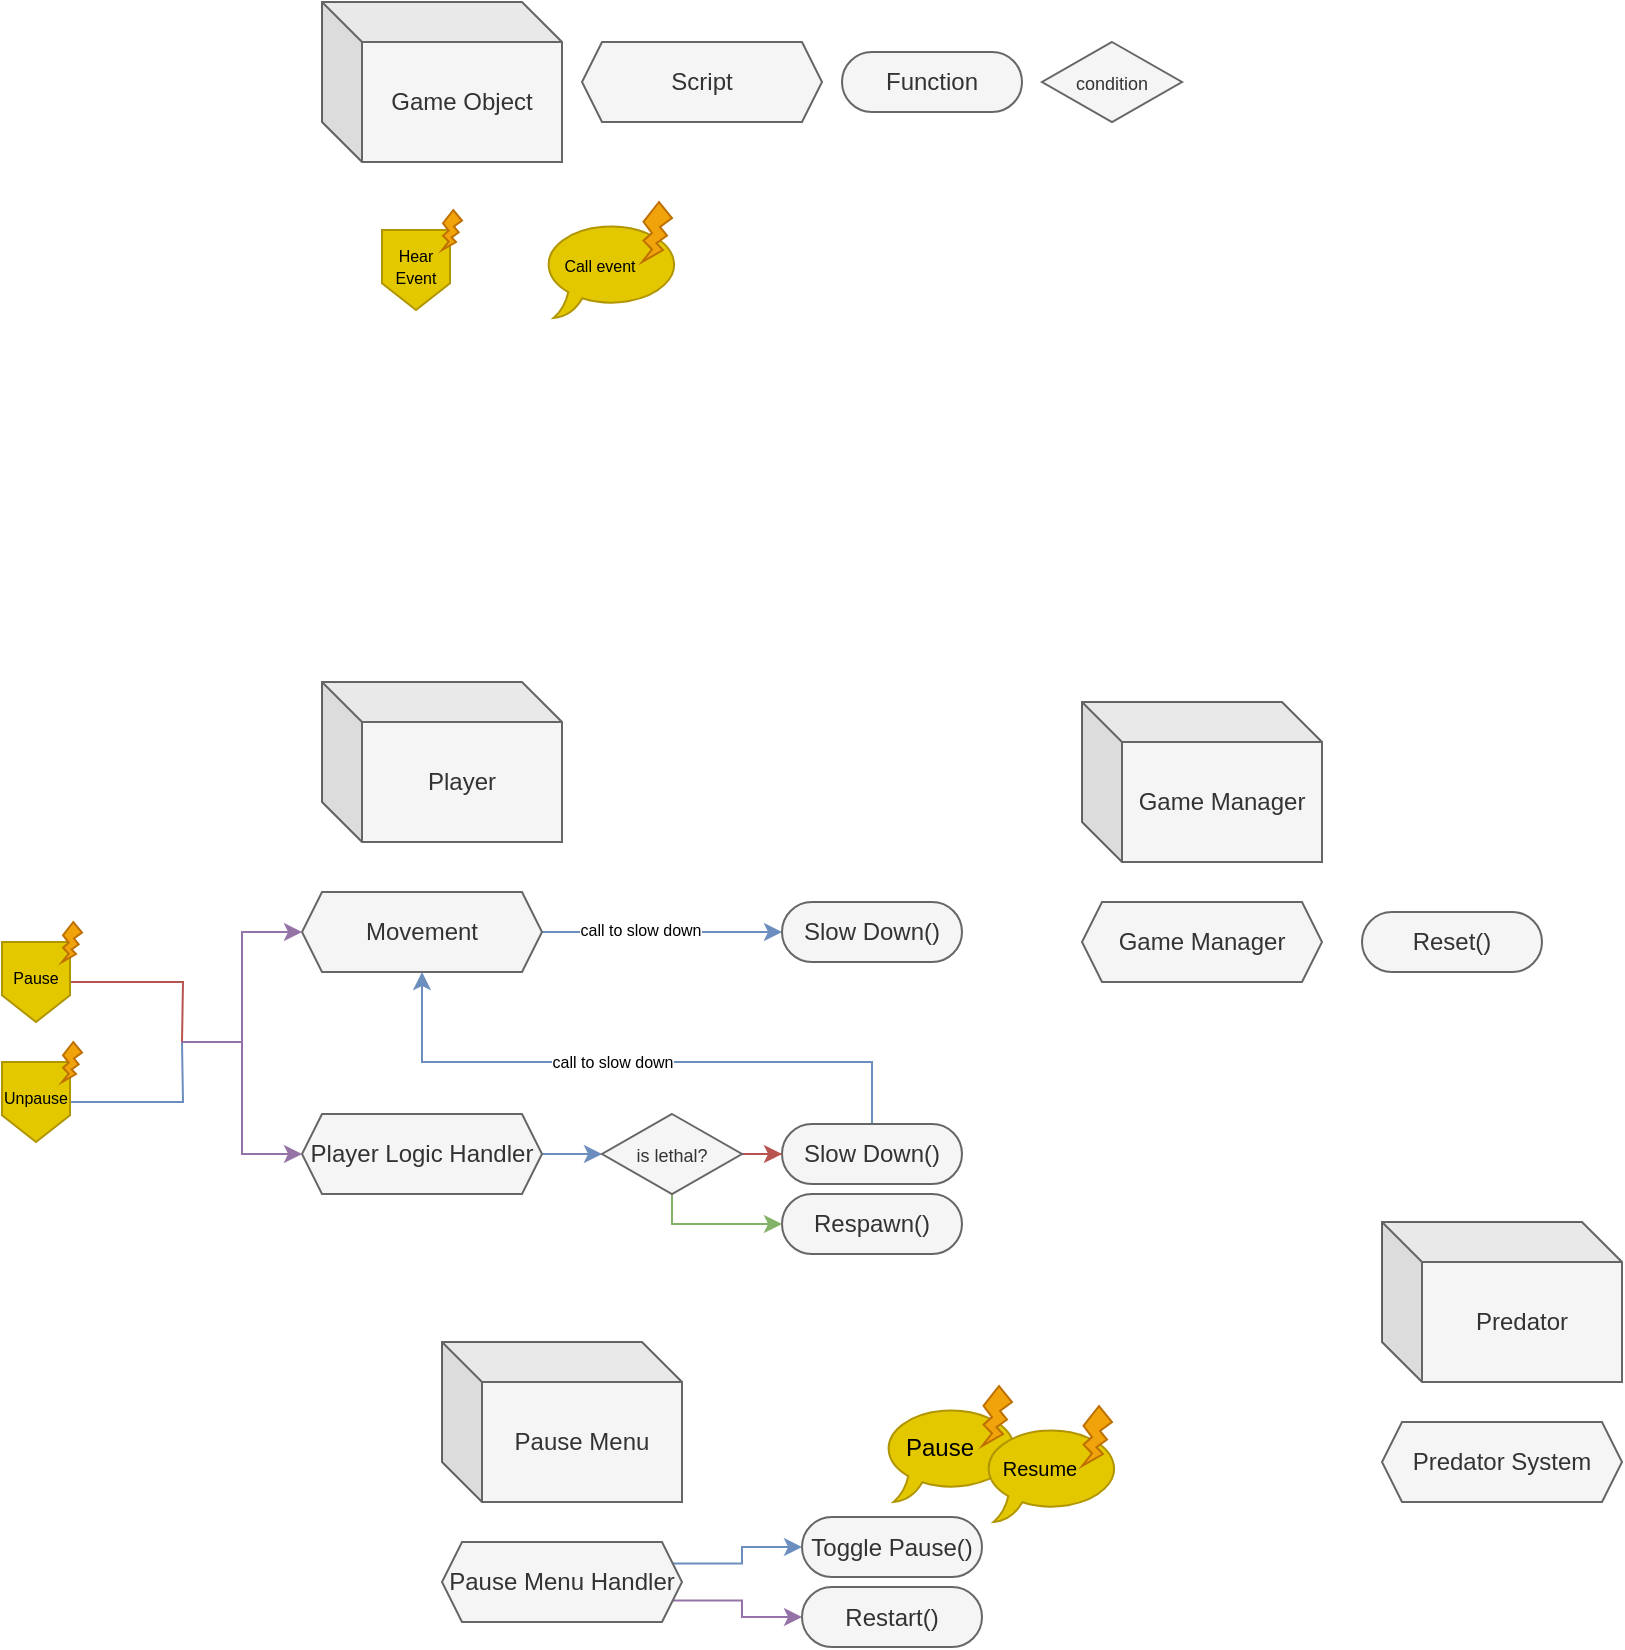 <mxfile version="23.1.5" type="device">
  <diagram name="Page-1" id="VFL24LqBvpKJ4Wmexm2Y">
    <mxGraphModel dx="333" dy="194" grid="1" gridSize="10" guides="1" tooltips="1" connect="1" arrows="1" fold="1" page="1" pageScale="1" pageWidth="850" pageHeight="1100" math="0" shadow="0">
      <root>
        <mxCell id="0" />
        <mxCell id="1" parent="0" />
        <mxCell id="I80EE8Toia6QcI7aTByl-48" style="edgeStyle=orthogonalEdgeStyle;rounded=0;orthogonalLoop=1;jettySize=auto;html=1;entryX=0;entryY=0.5;entryDx=0;entryDy=0;fillColor=#dae8fc;strokeColor=#6c8ebf;" edge="1" parent="1" source="I80EE8Toia6QcI7aTByl-2" target="I80EE8Toia6QcI7aTByl-14">
          <mxGeometry relative="1" as="geometry" />
        </mxCell>
        <mxCell id="I80EE8Toia6QcI7aTByl-57" value="&lt;font style=&quot;font-size: 8px;&quot;&gt;call to slow down&lt;/font&gt;" style="edgeLabel;html=1;align=center;verticalAlign=middle;resizable=0;points=[];" vertex="1" connectable="0" parent="I80EE8Toia6QcI7aTByl-48">
          <mxGeometry x="-0.19" y="2" relative="1" as="geometry">
            <mxPoint as="offset" />
          </mxGeometry>
        </mxCell>
        <mxCell id="I80EE8Toia6QcI7aTByl-2" value="Movement" style="shape=hexagon;perimeter=hexagonPerimeter2;whiteSpace=wrap;html=1;fixedSize=1;fillColor=#f5f5f5;fontColor=#333333;strokeColor=#666666;size=10;" vertex="1" parent="1">
          <mxGeometry x="160" y="535" width="120" height="40" as="geometry" />
        </mxCell>
        <mxCell id="I80EE8Toia6QcI7aTByl-93" style="edgeStyle=orthogonalEdgeStyle;rounded=0;orthogonalLoop=1;jettySize=auto;html=1;entryX=0;entryY=0.5;entryDx=0;entryDy=0;fillColor=#dae8fc;strokeColor=#6c8ebf;" edge="1" parent="1" source="I80EE8Toia6QcI7aTByl-6" target="I80EE8Toia6QcI7aTByl-92">
          <mxGeometry relative="1" as="geometry" />
        </mxCell>
        <mxCell id="I80EE8Toia6QcI7aTByl-219" style="edgeStyle=orthogonalEdgeStyle;rounded=0;orthogonalLoop=1;jettySize=auto;html=1;fontFamily=Helvetica;fontSize=12;fontColor=#333333;startArrow=classic;startFill=1;endArrow=none;endFill=0;fillColor=#e1d5e7;strokeColor=#9673a6;" edge="1" parent="1" source="I80EE8Toia6QcI7aTByl-6">
          <mxGeometry relative="1" as="geometry">
            <mxPoint x="100" y="610" as="targetPoint" />
            <Array as="points">
              <mxPoint x="130" y="666" />
              <mxPoint x="130" y="610" />
            </Array>
          </mxGeometry>
        </mxCell>
        <mxCell id="I80EE8Toia6QcI7aTByl-6" value="Player Logic Handler" style="shape=hexagon;perimeter=hexagonPerimeter2;whiteSpace=wrap;html=1;fixedSize=1;fillColor=#f5f5f5;fontColor=#333333;strokeColor=#666666;size=10;" vertex="1" parent="1">
          <mxGeometry x="160" y="646" width="120" height="40" as="geometry" />
        </mxCell>
        <mxCell id="I80EE8Toia6QcI7aTByl-9" value="Game Manager" style="shape=hexagon;perimeter=hexagonPerimeter2;whiteSpace=wrap;html=1;fixedSize=1;fillColor=#f5f5f5;fontColor=#333333;strokeColor=#666666;size=10;" vertex="1" parent="1">
          <mxGeometry x="550" y="540" width="120" height="40" as="geometry" />
        </mxCell>
        <mxCell id="I80EE8Toia6QcI7aTByl-8" value="Respawn()" style="rounded=1;whiteSpace=wrap;html=1;fillColor=#f5f5f5;strokeColor=#666666;fontColor=#333333;arcSize=50;" vertex="1" parent="1">
          <mxGeometry x="400" y="686" width="90" height="30" as="geometry" />
        </mxCell>
        <mxCell id="I80EE8Toia6QcI7aTByl-13" value="Game Manager" style="shape=cube;whiteSpace=wrap;html=1;boundedLbl=1;backgroundOutline=1;darkOpacity=0.05;darkOpacity2=0.1;fillColor=#f5f5f5;fontColor=#333333;strokeColor=#666666;" vertex="1" parent="1">
          <mxGeometry x="550" y="440" width="120" height="80" as="geometry" />
        </mxCell>
        <mxCell id="I80EE8Toia6QcI7aTByl-14" value="Slow Down()" style="rounded=1;whiteSpace=wrap;html=1;fillColor=#f5f5f5;strokeColor=#666666;fontColor=#333333;arcSize=50;" vertex="1" parent="1">
          <mxGeometry x="400" y="540" width="90" height="30" as="geometry" />
        </mxCell>
        <mxCell id="I80EE8Toia6QcI7aTByl-16" value="Pause Menu" style="shape=cube;whiteSpace=wrap;html=1;boundedLbl=1;backgroundOutline=1;darkOpacity=0.05;darkOpacity2=0.1;fillColor=#f5f5f5;fontColor=#333333;strokeColor=#666666;" vertex="1" parent="1">
          <mxGeometry x="230" y="760" width="120" height="80" as="geometry" />
        </mxCell>
        <mxCell id="I80EE8Toia6QcI7aTByl-103" style="edgeStyle=orthogonalEdgeStyle;rounded=0;orthogonalLoop=1;jettySize=auto;html=1;exitX=1;exitY=0.25;exitDx=0;exitDy=0;entryX=0;entryY=0.5;entryDx=0;entryDy=0;fillColor=#dae8fc;strokeColor=#6c8ebf;" edge="1" parent="1" source="I80EE8Toia6QcI7aTByl-17" target="I80EE8Toia6QcI7aTByl-18">
          <mxGeometry relative="1" as="geometry" />
        </mxCell>
        <mxCell id="I80EE8Toia6QcI7aTByl-104" style="edgeStyle=orthogonalEdgeStyle;rounded=0;orthogonalLoop=1;jettySize=auto;html=1;exitX=1;exitY=0.75;exitDx=0;exitDy=0;entryX=0;entryY=0.5;entryDx=0;entryDy=0;fillColor=#e1d5e7;strokeColor=#9673a6;" edge="1" parent="1" source="I80EE8Toia6QcI7aTByl-17" target="I80EE8Toia6QcI7aTByl-19">
          <mxGeometry relative="1" as="geometry" />
        </mxCell>
        <mxCell id="I80EE8Toia6QcI7aTByl-17" value="Pause Menu Handler" style="shape=hexagon;perimeter=hexagonPerimeter2;whiteSpace=wrap;html=1;fixedSize=1;fillColor=#f5f5f5;fontColor=#333333;strokeColor=#666666;size=10;" vertex="1" parent="1">
          <mxGeometry x="230" y="860" width="120" height="40" as="geometry" />
        </mxCell>
        <mxCell id="I80EE8Toia6QcI7aTByl-18" value="Toggle Pause()" style="rounded=1;whiteSpace=wrap;html=1;fillColor=#f5f5f5;strokeColor=#666666;fontColor=#333333;arcSize=50;" vertex="1" parent="1">
          <mxGeometry x="410" y="847.5" width="90" height="30" as="geometry" />
        </mxCell>
        <mxCell id="I80EE8Toia6QcI7aTByl-19" value="Restart()" style="rounded=1;whiteSpace=wrap;html=1;fillColor=#f5f5f5;strokeColor=#666666;fontColor=#333333;arcSize=50;" vertex="1" parent="1">
          <mxGeometry x="410" y="882.5" width="90" height="30" as="geometry" />
        </mxCell>
        <mxCell id="I80EE8Toia6QcI7aTByl-20" value="Predator" style="shape=cube;whiteSpace=wrap;html=1;boundedLbl=1;backgroundOutline=1;darkOpacity=0.05;darkOpacity2=0.1;fillColor=#f5f5f5;fontColor=#333333;strokeColor=#666666;" vertex="1" parent="1">
          <mxGeometry x="700" y="700" width="120" height="80" as="geometry" />
        </mxCell>
        <mxCell id="I80EE8Toia6QcI7aTByl-21" value="Predator System" style="shape=hexagon;perimeter=hexagonPerimeter2;whiteSpace=wrap;html=1;fixedSize=1;fillColor=#f5f5f5;fontColor=#333333;strokeColor=#666666;size=10;" vertex="1" parent="1">
          <mxGeometry x="700" y="800" width="120" height="40" as="geometry" />
        </mxCell>
        <mxCell id="I80EE8Toia6QcI7aTByl-24" value="Game Object" style="shape=cube;whiteSpace=wrap;html=1;boundedLbl=1;backgroundOutline=1;darkOpacity=0.05;darkOpacity2=0.1;fillColor=#f5f5f5;fontColor=#333333;strokeColor=#666666;" vertex="1" parent="1">
          <mxGeometry x="170" y="90" width="120" height="80" as="geometry" />
        </mxCell>
        <mxCell id="I80EE8Toia6QcI7aTByl-25" value="Script" style="shape=hexagon;perimeter=hexagonPerimeter2;whiteSpace=wrap;html=1;fixedSize=1;fillColor=#f5f5f5;fontColor=#333333;strokeColor=#666666;size=10;" vertex="1" parent="1">
          <mxGeometry x="300" y="110" width="120" height="40" as="geometry" />
        </mxCell>
        <mxCell id="I80EE8Toia6QcI7aTByl-26" value="Function" style="rounded=1;whiteSpace=wrap;html=1;fillColor=#f5f5f5;strokeColor=#666666;fontColor=#333333;arcSize=50;" vertex="1" parent="1">
          <mxGeometry x="430" y="115" width="90" height="30" as="geometry" />
        </mxCell>
        <mxCell id="I80EE8Toia6QcI7aTByl-47" style="edgeStyle=orthogonalEdgeStyle;rounded=0;orthogonalLoop=1;jettySize=auto;html=1;exitX=0.5;exitY=0;exitDx=0;exitDy=0;entryX=0.5;entryY=1;entryDx=0;entryDy=0;fillColor=#dae8fc;strokeColor=#6c8ebf;" edge="1" parent="1" source="I80EE8Toia6QcI7aTByl-29" target="I80EE8Toia6QcI7aTByl-2">
          <mxGeometry relative="1" as="geometry">
            <Array as="points">
              <mxPoint x="445" y="620" />
              <mxPoint x="220" y="620" />
            </Array>
          </mxGeometry>
        </mxCell>
        <mxCell id="I80EE8Toia6QcI7aTByl-54" value="&lt;font style=&quot;font-size: 8px;&quot;&gt;call to slow down&lt;/font&gt;" style="edgeLabel;html=1;align=center;verticalAlign=middle;resizable=0;points=[];" vertex="1" connectable="0" parent="I80EE8Toia6QcI7aTByl-47">
          <mxGeometry x="0.111" y="-1" relative="1" as="geometry">
            <mxPoint x="6" as="offset" />
          </mxGeometry>
        </mxCell>
        <mxCell id="I80EE8Toia6QcI7aTByl-29" value="Slow Down()" style="rounded=1;whiteSpace=wrap;html=1;fillColor=#f5f5f5;strokeColor=#666666;fontColor=#333333;arcSize=50;" vertex="1" parent="1">
          <mxGeometry x="400" y="651" width="90" height="30" as="geometry" />
        </mxCell>
        <mxCell id="I80EE8Toia6QcI7aTByl-30" value="Reset()" style="rounded=1;whiteSpace=wrap;html=1;fillColor=#f5f5f5;strokeColor=#666666;fontColor=#333333;arcSize=50;" vertex="1" parent="1">
          <mxGeometry x="690" y="545" width="90" height="30" as="geometry" />
        </mxCell>
        <mxCell id="I80EE8Toia6QcI7aTByl-40" style="edgeStyle=orthogonalEdgeStyle;rounded=0;orthogonalLoop=1;jettySize=auto;html=1;exitX=0.5;exitY=1;exitDx=0;exitDy=0;" edge="1" parent="1" source="I80EE8Toia6QcI7aTByl-29" target="I80EE8Toia6QcI7aTByl-29">
          <mxGeometry relative="1" as="geometry" />
        </mxCell>
        <mxCell id="I80EE8Toia6QcI7aTByl-94" style="edgeStyle=orthogonalEdgeStyle;rounded=0;orthogonalLoop=1;jettySize=auto;html=1;entryX=0;entryY=0.5;entryDx=0;entryDy=0;fillColor=#d5e8d4;strokeColor=#82b366;" edge="1" parent="1" source="I80EE8Toia6QcI7aTByl-92" target="I80EE8Toia6QcI7aTByl-8">
          <mxGeometry relative="1" as="geometry">
            <Array as="points">
              <mxPoint x="345" y="701" />
            </Array>
          </mxGeometry>
        </mxCell>
        <mxCell id="I80EE8Toia6QcI7aTByl-95" style="edgeStyle=orthogonalEdgeStyle;rounded=0;orthogonalLoop=1;jettySize=auto;html=1;entryX=0;entryY=0.5;entryDx=0;entryDy=0;fillColor=#f8cecc;strokeColor=#b85450;" edge="1" parent="1" source="I80EE8Toia6QcI7aTByl-92" target="I80EE8Toia6QcI7aTByl-29">
          <mxGeometry relative="1" as="geometry" />
        </mxCell>
        <mxCell id="I80EE8Toia6QcI7aTByl-92" value="&lt;font style=&quot;font-size: 9px;&quot;&gt;is lethal?&lt;/font&gt;" style="rhombus;whiteSpace=wrap;html=1;fillColor=#f5f5f5;fontColor=#333333;strokeColor=#666666;" vertex="1" parent="1">
          <mxGeometry x="310" y="646" width="70" height="40" as="geometry" />
        </mxCell>
        <mxCell id="I80EE8Toia6QcI7aTByl-101" value="&lt;font style=&quot;font-size: 9px;&quot;&gt;condition&lt;/font&gt;" style="rhombus;whiteSpace=wrap;html=1;fillColor=#f5f5f5;fontColor=#333333;strokeColor=#666666;" vertex="1" parent="1">
          <mxGeometry x="530" y="110" width="70" height="40" as="geometry" />
        </mxCell>
        <mxCell id="I80EE8Toia6QcI7aTByl-102" value="Player" style="shape=cube;whiteSpace=wrap;html=1;boundedLbl=1;backgroundOutline=1;darkOpacity=0.05;darkOpacity2=0.1;fillColor=#f5f5f5;fontColor=#333333;strokeColor=#666666;" vertex="1" parent="1">
          <mxGeometry x="170" y="430" width="120" height="80" as="geometry" />
        </mxCell>
        <mxCell id="I80EE8Toia6QcI7aTByl-136" value="&lt;font style=&quot;font-size: 12px;&quot;&gt;Pause&lt;/font&gt;" style="whiteSpace=wrap;html=1;shape=mxgraph.basic.oval_callout;fillColor=#e3c800;fontColor=#000000;strokeColor=#B09500;align=center;verticalAlign=middle;fontFamily=Helvetica;fontSize=12;spacingTop=0;spacingBottom=7;spacingRight=12;labelBorderColor=none;labelBackgroundColor=none;" vertex="1" parent="1">
          <mxGeometry x="450" y="792" width="70" height="48" as="geometry" />
        </mxCell>
        <mxCell id="I80EE8Toia6QcI7aTByl-137" value="" style="verticalLabelPosition=bottom;verticalAlign=top;html=1;shape=mxgraph.basic.flash;fillColor=#f0a30a;strokeColor=#BD7000;fontColor=#000000;align=center;fontFamily=Helvetica;fontSize=12;" vertex="1" parent="1">
          <mxGeometry x="500" y="782" width="15" height="30" as="geometry" />
        </mxCell>
        <mxCell id="I80EE8Toia6QcI7aTByl-168" value="" style="group;strokeColor=none;align=center;verticalAlign=middle;fontFamily=Helvetica;fontSize=12;fontColor=#333333;fillColor=none;" vertex="1" connectable="0" parent="1">
          <mxGeometry x="280" y="190" width="70" height="58" as="geometry" />
        </mxCell>
        <mxCell id="I80EE8Toia6QcI7aTByl-169" value="&lt;font style=&quot;font-size: 8px;&quot;&gt;Call event&lt;/font&gt;" style="whiteSpace=wrap;html=1;shape=mxgraph.basic.oval_callout;fillColor=#e3c800;fontColor=#000000;strokeColor=#B09500;align=center;verticalAlign=middle;fontFamily=Helvetica;fontSize=12;spacingTop=0;spacingBottom=7;spacingRight=12;labelBorderColor=none;labelBackgroundColor=none;" vertex="1" parent="I80EE8Toia6QcI7aTByl-168">
          <mxGeometry y="10" width="70" height="48" as="geometry" />
        </mxCell>
        <mxCell id="I80EE8Toia6QcI7aTByl-170" value="" style="verticalLabelPosition=bottom;verticalAlign=top;html=1;shape=mxgraph.basic.flash;fillColor=#f0a30a;strokeColor=#BD7000;fontColor=#000000;align=center;fontFamily=Helvetica;fontSize=12;" vertex="1" parent="I80EE8Toia6QcI7aTByl-168">
          <mxGeometry x="50" width="15" height="30" as="geometry" />
        </mxCell>
        <mxCell id="I80EE8Toia6QcI7aTByl-171" value="" style="group;strokeColor=none;align=center;verticalAlign=middle;fontFamily=Helvetica;fontSize=12;fontColor=#333333;fillColor=none;" vertex="1" connectable="0" parent="1">
          <mxGeometry x="200" y="194.0" width="40" height="50" as="geometry" />
        </mxCell>
        <mxCell id="I80EE8Toia6QcI7aTByl-172" value="&lt;p style=&quot;line-height: 70%;&quot;&gt;&lt;font style=&quot;font-size: 8px;&quot;&gt;Hear Event&lt;/font&gt;&lt;/p&gt;" style="shape=offPageConnector;whiteSpace=wrap;html=1;size=0.333;fillColor=#e3c800;fontColor=#000000;strokeColor=#B09500;align=center;verticalAlign=middle;fontFamily=Helvetica;fontSize=12;spacingBottom=4;" vertex="1" parent="I80EE8Toia6QcI7aTByl-171">
          <mxGeometry y="10" width="34" height="40" as="geometry" />
        </mxCell>
        <mxCell id="I80EE8Toia6QcI7aTByl-173" value="" style="verticalLabelPosition=bottom;verticalAlign=top;html=1;shape=mxgraph.basic.flash;fillColor=#f0a30a;strokeColor=#BD7000;fontColor=#000000;align=center;fontFamily=Helvetica;fontSize=12;" vertex="1" parent="I80EE8Toia6QcI7aTByl-171">
          <mxGeometry x="30" width="10" height="20" as="geometry" />
        </mxCell>
        <mxCell id="I80EE8Toia6QcI7aTByl-185" value="" style="group;strokeColor=none;align=center;verticalAlign=middle;fontFamily=Helvetica;fontSize=12;fontColor=#333333;fillColor=none;" vertex="1" connectable="0" parent="1">
          <mxGeometry x="500" y="792" width="70" height="58" as="geometry" />
        </mxCell>
        <mxCell id="I80EE8Toia6QcI7aTByl-186" value="&lt;font style=&quot;font-size: 10px;&quot;&gt;Resume&lt;/font&gt;" style="whiteSpace=wrap;html=1;shape=mxgraph.basic.oval_callout;fillColor=#e3c800;fontColor=#000000;strokeColor=#B09500;align=center;verticalAlign=middle;fontFamily=Helvetica;fontSize=12;spacingTop=0;spacingBottom=7;spacingRight=12;labelBorderColor=none;labelBackgroundColor=none;" vertex="1" parent="I80EE8Toia6QcI7aTByl-185">
          <mxGeometry y="10" width="70" height="48" as="geometry" />
        </mxCell>
        <mxCell id="I80EE8Toia6QcI7aTByl-187" value="" style="verticalLabelPosition=bottom;verticalAlign=top;html=1;shape=mxgraph.basic.flash;fillColor=#f0a30a;strokeColor=#BD7000;fontColor=#000000;align=center;fontFamily=Helvetica;fontSize=12;" vertex="1" parent="I80EE8Toia6QcI7aTByl-185">
          <mxGeometry x="50" width="15" height="30" as="geometry" />
        </mxCell>
        <mxCell id="I80EE8Toia6QcI7aTByl-204" value="" style="group;strokeColor=none;align=center;verticalAlign=middle;fontFamily=Helvetica;fontSize=12;fontColor=#333333;fillColor=none;" vertex="1" connectable="0" parent="1">
          <mxGeometry x="10" y="550.0" width="40" height="50" as="geometry" />
        </mxCell>
        <mxCell id="I80EE8Toia6QcI7aTByl-215" style="edgeStyle=orthogonalEdgeStyle;rounded=0;orthogonalLoop=1;jettySize=auto;html=1;fontFamily=Helvetica;fontSize=12;fontColor=#333333;endArrow=none;endFill=0;fillColor=#f8cecc;strokeColor=#b85450;" edge="1" parent="I80EE8Toia6QcI7aTByl-204" source="I80EE8Toia6QcI7aTByl-205">
          <mxGeometry relative="1" as="geometry">
            <mxPoint x="90" y="60.0" as="targetPoint" />
          </mxGeometry>
        </mxCell>
        <mxCell id="I80EE8Toia6QcI7aTByl-205" value="&lt;p style=&quot;line-height: 70%;&quot;&gt;&lt;font style=&quot;font-size: 8px;&quot;&gt;Pause&lt;/font&gt;&lt;/p&gt;" style="shape=offPageConnector;whiteSpace=wrap;html=1;size=0.333;fillColor=#e3c800;fontColor=#000000;strokeColor=#B09500;align=center;verticalAlign=middle;fontFamily=Helvetica;fontSize=12;spacingBottom=4;" vertex="1" parent="I80EE8Toia6QcI7aTByl-204">
          <mxGeometry y="10" width="34" height="40" as="geometry" />
        </mxCell>
        <mxCell id="I80EE8Toia6QcI7aTByl-206" value="" style="verticalLabelPosition=bottom;verticalAlign=top;html=1;shape=mxgraph.basic.flash;fillColor=#f0a30a;strokeColor=#BD7000;fontColor=#000000;align=center;fontFamily=Helvetica;fontSize=12;" vertex="1" parent="I80EE8Toia6QcI7aTByl-204">
          <mxGeometry x="30" width="10" height="20" as="geometry" />
        </mxCell>
        <mxCell id="I80EE8Toia6QcI7aTByl-207" value="" style="group;strokeColor=none;align=center;verticalAlign=middle;fontFamily=Helvetica;fontSize=12;fontColor=#333333;fillColor=none;" vertex="1" connectable="0" parent="1">
          <mxGeometry x="10" y="610.0" width="40" height="50" as="geometry" />
        </mxCell>
        <mxCell id="I80EE8Toia6QcI7aTByl-216" style="edgeStyle=orthogonalEdgeStyle;rounded=0;orthogonalLoop=1;jettySize=auto;html=1;fontFamily=Helvetica;fontSize=12;fontColor=#333333;endArrow=none;endFill=0;fillColor=#dae8fc;strokeColor=#6c8ebf;" edge="1" parent="I80EE8Toia6QcI7aTByl-207" source="I80EE8Toia6QcI7aTByl-208">
          <mxGeometry relative="1" as="geometry">
            <mxPoint x="90" y="-1.137e-13" as="targetPoint" />
          </mxGeometry>
        </mxCell>
        <mxCell id="I80EE8Toia6QcI7aTByl-208" value="&lt;p style=&quot;line-height: 70%;&quot;&gt;&lt;font style=&quot;font-size: 8px;&quot;&gt;Unpause&lt;/font&gt;&lt;/p&gt;" style="shape=offPageConnector;whiteSpace=wrap;html=1;size=0.333;fillColor=#e3c800;fontColor=#000000;strokeColor=#B09500;align=center;verticalAlign=middle;fontFamily=Helvetica;fontSize=12;spacingBottom=4;" vertex="1" parent="I80EE8Toia6QcI7aTByl-207">
          <mxGeometry y="10" width="34" height="40" as="geometry" />
        </mxCell>
        <mxCell id="I80EE8Toia6QcI7aTByl-209" value="" style="verticalLabelPosition=bottom;verticalAlign=top;html=1;shape=mxgraph.basic.flash;fillColor=#f0a30a;strokeColor=#BD7000;fontColor=#000000;align=center;fontFamily=Helvetica;fontSize=12;" vertex="1" parent="I80EE8Toia6QcI7aTByl-207">
          <mxGeometry x="30" width="10" height="20" as="geometry" />
        </mxCell>
        <mxCell id="I80EE8Toia6QcI7aTByl-220" style="edgeStyle=orthogonalEdgeStyle;rounded=0;orthogonalLoop=1;jettySize=auto;html=1;fontFamily=Helvetica;fontSize=12;fontColor=#333333;startArrow=classic;startFill=1;endArrow=none;endFill=0;exitX=0;exitY=0.5;exitDx=0;exitDy=0;fillColor=#e1d5e7;strokeColor=#9673a6;" edge="1" parent="1" source="I80EE8Toia6QcI7aTByl-2">
          <mxGeometry relative="1" as="geometry">
            <mxPoint x="100" y="610" as="targetPoint" />
            <mxPoint x="160" y="580" as="sourcePoint" />
            <Array as="points">
              <mxPoint x="130" y="555" />
              <mxPoint x="130" y="610" />
            </Array>
          </mxGeometry>
        </mxCell>
      </root>
    </mxGraphModel>
  </diagram>
</mxfile>

